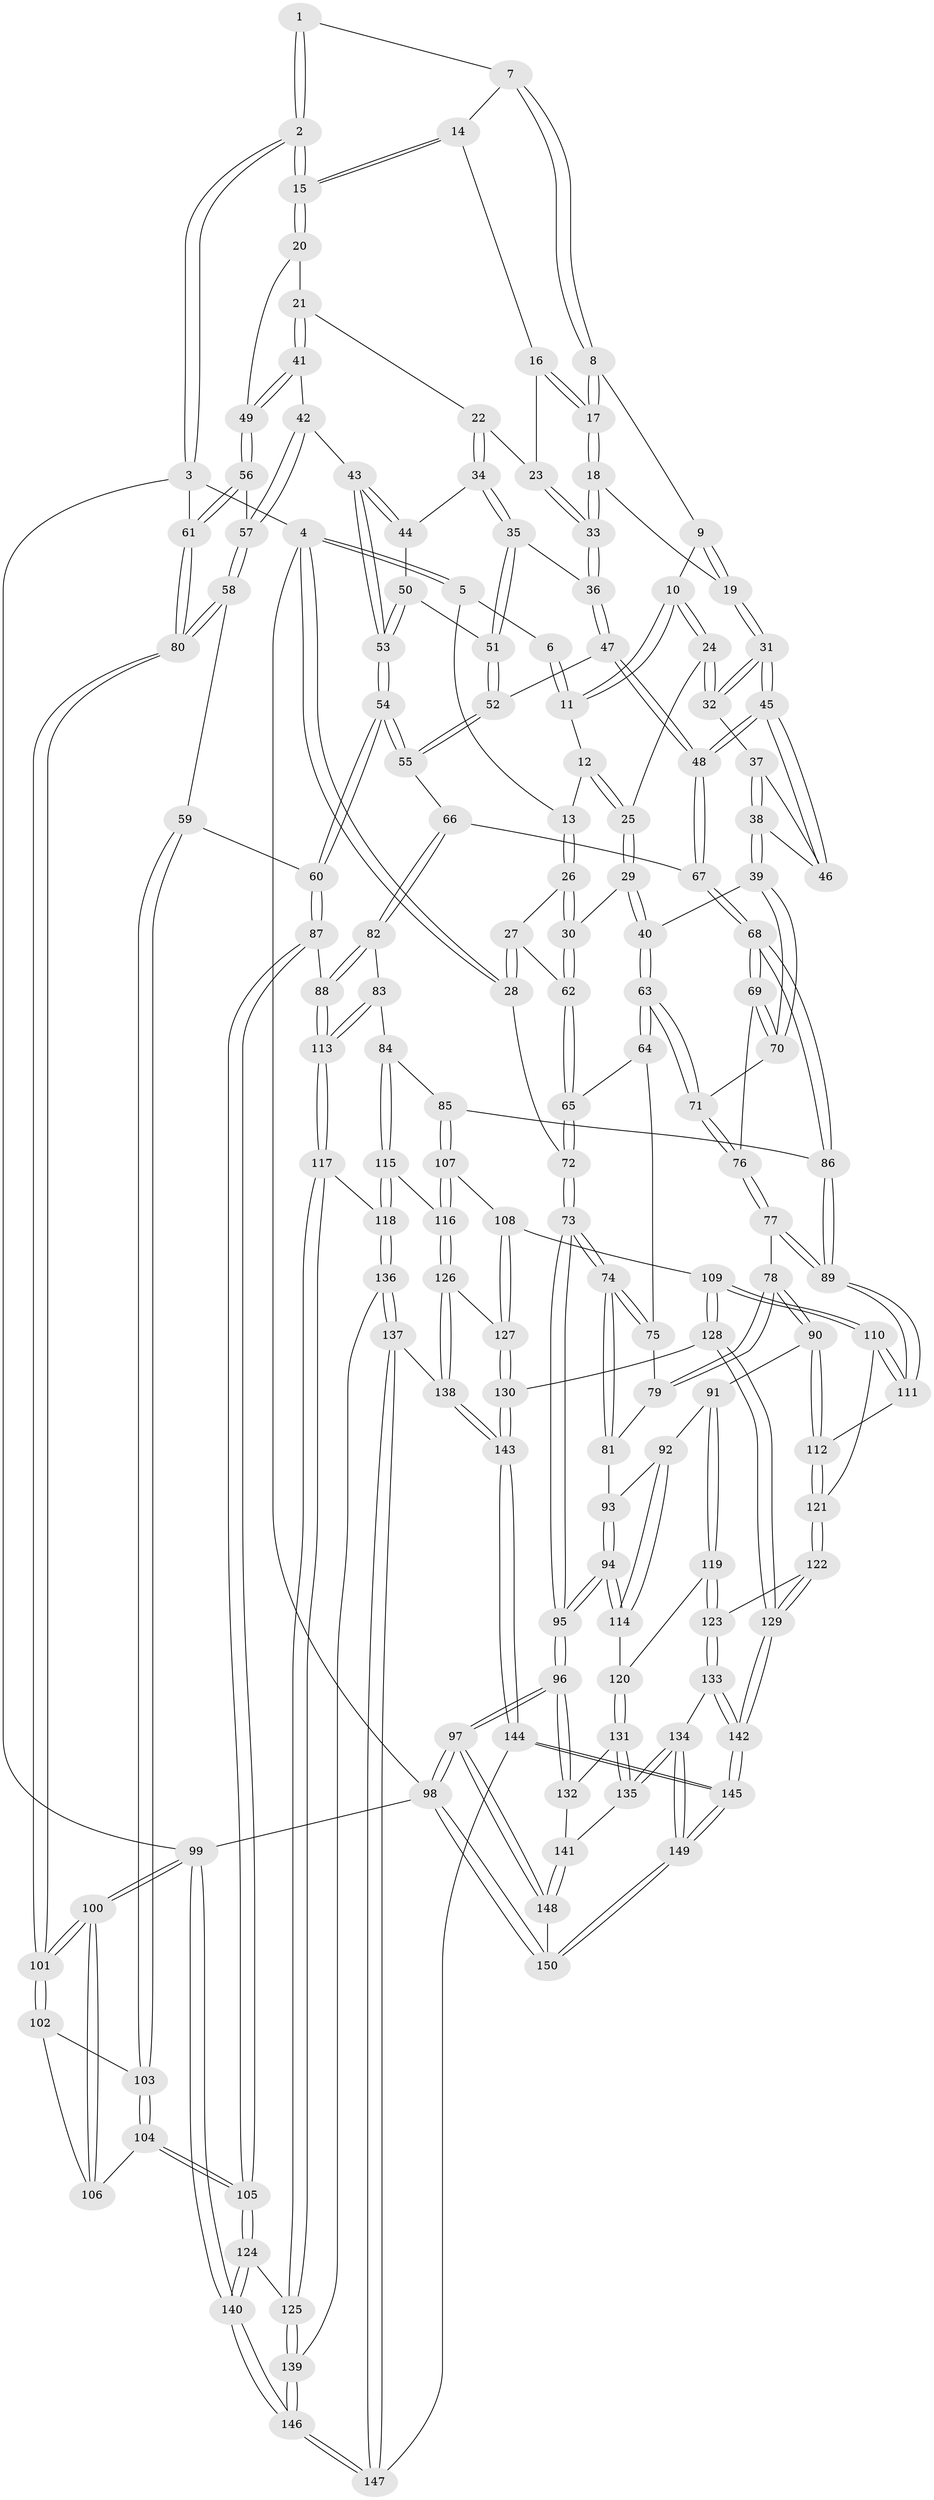 // Generated by graph-tools (version 1.1) at 2025/03/03/09/25 03:03:15]
// undirected, 150 vertices, 372 edges
graph export_dot {
graph [start="1"]
  node [color=gray90,style=filled];
  1 [pos="+0.5007353227383892+0"];
  2 [pos="+1+0"];
  3 [pos="+1+0"];
  4 [pos="+0+0"];
  5 [pos="+0.011479589206008934+0"];
  6 [pos="+0.46149432980603516+0"];
  7 [pos="+0.5903320293373098+0.06940724486820661"];
  8 [pos="+0.5868536979534146+0.0802301864307121"];
  9 [pos="+0.5288707901022592+0.10923531220706398"];
  10 [pos="+0.428017366248484+0.13786410237491153"];
  11 [pos="+0.40703957070276797+0.08245546475426473"];
  12 [pos="+0.20331935129660242+0.08694259450266931"];
  13 [pos="+0.1939492824291889+0.08234409969698678"];
  14 [pos="+0.7500120292847815+0.06496838694544592"];
  15 [pos="+1+0"];
  16 [pos="+0.7202617084689004+0.15048915478835695"];
  17 [pos="+0.6083502272885075+0.16571799063899817"];
  18 [pos="+0.5925949689488919+0.24221580505299825"];
  19 [pos="+0.5290992873190418+0.2501307676981971"];
  20 [pos="+1+0.031553182997930765"];
  21 [pos="+0.881174948316512+0.21440948314012587"];
  22 [pos="+0.7924383596243734+0.2388197164800239"];
  23 [pos="+0.7268761192071642+0.18067592179817424"];
  24 [pos="+0.417289773336268+0.21139364372080663"];
  25 [pos="+0.33180795589283485+0.2223365332803889"];
  26 [pos="+0.14283272743068218+0.22719839520463062"];
  27 [pos="+0+0.2122006662328035"];
  28 [pos="+0+0.16524204261457068"];
  29 [pos="+0.23602637099312904+0.3464932414312372"];
  30 [pos="+0.1878870899919551+0.34488307734278556"];
  31 [pos="+0.5257542522380725+0.25090696585076805"];
  32 [pos="+0.41897561380530923+0.21322631622542298"];
  33 [pos="+0.6308702495869309+0.27177093883747927"];
  34 [pos="+0.7474346084927055+0.2959174394560154"];
  35 [pos="+0.6451847664032562+0.2926517637178765"];
  36 [pos="+0.6445675264380346+0.2924605694782917"];
  37 [pos="+0.4153195041364102+0.2546279084266043"];
  38 [pos="+0.3461916506042016+0.40722792483949743"];
  39 [pos="+0.34413900646549184+0.40793782078930585"];
  40 [pos="+0.3117361231794923+0.40349473322640106"];
  41 [pos="+0.8683034927983184+0.3720216687232293"];
  42 [pos="+0.8341783518261336+0.38720612784574593"];
  43 [pos="+0.8320258652244973+0.3875568867836584"];
  44 [pos="+0.7602502795075343+0.32368229380663255"];
  45 [pos="+0.49591564276358274+0.4151381621258731"];
  46 [pos="+0.4634948694997308+0.40538809255330754"];
  47 [pos="+0.6257918752391078+0.3358681600937093"];
  48 [pos="+0.5511409542825191+0.4715544344434436"];
  49 [pos="+0.9330326143308921+0.39631955512633144"];
  50 [pos="+0.7153741607703132+0.4002215636821743"];
  51 [pos="+0.7112737795455384+0.4028803292437033"];
  52 [pos="+0.699229247279627+0.4307377652900606"];
  53 [pos="+0.819799899576567+0.4003556064232557"];
  54 [pos="+0.7400504587970987+0.552325855408093"];
  55 [pos="+0.6702259044506041+0.525828274474026"];
  56 [pos="+0.9388415980375986+0.4017966019653105"];
  57 [pos="+0.8918140643512781+0.5423113084804947"];
  58 [pos="+0.8904523885163278+0.5557498079826462"];
  59 [pos="+0.8521639262142626+0.5913090412799792"];
  60 [pos="+0.7786902578055723+0.588075945570844"];
  61 [pos="+1+0.46002139997169395"];
  62 [pos="+0.13591178257980044+0.39229681309592207"];
  63 [pos="+0.26941148062819525+0.5244490380499554"];
  64 [pos="+0.12333137573180422+0.45793974430004725"];
  65 [pos="+0.1306687335142244+0.40577469125165905"];
  66 [pos="+0.6058895449979363+0.5260715453987314"];
  67 [pos="+0.5657439426179353+0.5127947213443004"];
  68 [pos="+0.4717042621432238+0.5893975490119403"];
  69 [pos="+0.4252502113329614+0.565242530674539"];
  70 [pos="+0.383606336500521+0.5252922093671535"];
  71 [pos="+0.2728869109327352+0.5420874798359554"];
  72 [pos="+0+0.4332872029949575"];
  73 [pos="+0+0.5819217101058324"];
  74 [pos="+0+0.5703421137667524"];
  75 [pos="+0.11718284202692181+0.47132145499619904"];
  76 [pos="+0.2602666522359239+0.6010279686501508"];
  77 [pos="+0.23915241583508706+0.6401153816473568"];
  78 [pos="+0.23097656442568806+0.6421057748318626"];
  79 [pos="+0.15338416511275493+0.59031598184253"];
  80 [pos="+1+0.5076218135343011"];
  81 [pos="+0.06752295156988568+0.6307920878591204"];
  82 [pos="+0.6155995471285767+0.6641263971746896"];
  83 [pos="+0.5850591211290505+0.710453310650304"];
  84 [pos="+0.5712391312052755+0.7224281238819362"];
  85 [pos="+0.47604684655220186+0.6461500762023179"];
  86 [pos="+0.46291785683360703+0.621871825677318"];
  87 [pos="+0.7426271440910622+0.6995530801843568"];
  88 [pos="+0.7074106107081259+0.723965721837039"];
  89 [pos="+0.3482364556521848+0.706070795125426"];
  90 [pos="+0.1907759655401152+0.705784638424877"];
  91 [pos="+0.17182230614350286+0.7174172296110544"];
  92 [pos="+0.12502259700011845+0.7181330054605052"];
  93 [pos="+0.07329201563253625+0.6583462777352468"];
  94 [pos="+0+0.7812873999478678"];
  95 [pos="+0+0.7975583349866106"];
  96 [pos="+0+1"];
  97 [pos="+0+1"];
  98 [pos="+0+1"];
  99 [pos="+1+1"];
  100 [pos="+1+0.892608109174362"];
  101 [pos="+1+0.6726552474034546"];
  102 [pos="+0.9461787903812124+0.6650916587214087"];
  103 [pos="+0.8807839668256942+0.6311158848972191"];
  104 [pos="+0.8686239309358621+0.816605252522914"];
  105 [pos="+0.855919079830929+0.8232098753029825"];
  106 [pos="+0.946506209218274+0.8120919041784564"];
  107 [pos="+0.481813245144172+0.7859850534772402"];
  108 [pos="+0.3901133393563474+0.7826220690189489"];
  109 [pos="+0.3598229697616957+0.7711153235897648"];
  110 [pos="+0.35682098727444883+0.7656397805748276"];
  111 [pos="+0.35091842902495085+0.736363823652064"];
  112 [pos="+0.229305908167557+0.7714488079020382"];
  113 [pos="+0.6995932085075742+0.7354841873122948"];
  114 [pos="+0.029955917380858343+0.7863736883187797"];
  115 [pos="+0.5716155281178417+0.7886727672726884"];
  116 [pos="+0.5199569508282307+0.8155871488943041"];
  117 [pos="+0.6633972340588202+0.8150402678194247"];
  118 [pos="+0.6606966444009355+0.8150968563872192"];
  119 [pos="+0.15721762784423574+0.7897523039820353"];
  120 [pos="+0.058996721363360115+0.8077917504978419"];
  121 [pos="+0.23943046547933294+0.8105021464508176"];
  122 [pos="+0.21830828332202987+0.8680986619364524"];
  123 [pos="+0.19065620225609622+0.8705074287619301"];
  124 [pos="+0.8281254733704859+0.8659105306712818"];
  125 [pos="+0.7016140792515627+0.8570341589651366"];
  126 [pos="+0.5068723592187572+0.8749879584438951"];
  127 [pos="+0.43458383077837187+0.8767552767676373"];
  128 [pos="+0.331782089917338+0.87422938848614"];
  129 [pos="+0.2783034322186191+0.9032216134183083"];
  130 [pos="+0.38968966352812395+0.9051990544915537"];
  131 [pos="+0.07948590368918329+0.8367555859637598"];
  132 [pos="+0.037317758583498464+0.9085154483233028"];
  133 [pos="+0.15060580595852333+0.8954171764908303"];
  134 [pos="+0.1428625442661194+0.8979655711389918"];
  135 [pos="+0.1420627924772941+0.8979905061843538"];
  136 [pos="+0.5898188061987771+0.9052490099637613"];
  137 [pos="+0.5468873407348385+0.9358380318863359"];
  138 [pos="+0.5073661903208734+0.8763031995971321"];
  139 [pos="+0.6840565649825634+0.918568119237737"];
  140 [pos="+0.8965252393521681+1"];
  141 [pos="+0.13451130806112954+0.9039027218857484"];
  142 [pos="+0.28923831227406305+1"];
  143 [pos="+0.40768692109980925+0.9810386182315334"];
  144 [pos="+0.40050207959185985+1"];
  145 [pos="+0.31757786059010534+1"];
  146 [pos="+0.6553230937072267+1"];
  147 [pos="+0.591661989650056+1"];
  148 [pos="+0.1138950367824479+0.9324417144515075"];
  149 [pos="+0.2166560896748655+1"];
  150 [pos="+0.18746351694753477+1"];
  1 -- 2;
  1 -- 2;
  1 -- 7;
  2 -- 3;
  2 -- 3;
  2 -- 15;
  2 -- 15;
  3 -- 4;
  3 -- 61;
  3 -- 99;
  4 -- 5;
  4 -- 5;
  4 -- 28;
  4 -- 28;
  4 -- 98;
  5 -- 6;
  5 -- 13;
  6 -- 11;
  6 -- 11;
  7 -- 8;
  7 -- 8;
  7 -- 14;
  8 -- 9;
  8 -- 17;
  8 -- 17;
  9 -- 10;
  9 -- 19;
  9 -- 19;
  10 -- 11;
  10 -- 11;
  10 -- 24;
  10 -- 24;
  11 -- 12;
  12 -- 13;
  12 -- 25;
  12 -- 25;
  13 -- 26;
  13 -- 26;
  14 -- 15;
  14 -- 15;
  14 -- 16;
  15 -- 20;
  15 -- 20;
  16 -- 17;
  16 -- 17;
  16 -- 23;
  17 -- 18;
  17 -- 18;
  18 -- 19;
  18 -- 33;
  18 -- 33;
  19 -- 31;
  19 -- 31;
  20 -- 21;
  20 -- 49;
  21 -- 22;
  21 -- 41;
  21 -- 41;
  22 -- 23;
  22 -- 34;
  22 -- 34;
  23 -- 33;
  23 -- 33;
  24 -- 25;
  24 -- 32;
  24 -- 32;
  25 -- 29;
  25 -- 29;
  26 -- 27;
  26 -- 30;
  26 -- 30;
  27 -- 28;
  27 -- 28;
  27 -- 62;
  28 -- 72;
  29 -- 30;
  29 -- 40;
  29 -- 40;
  30 -- 62;
  30 -- 62;
  31 -- 32;
  31 -- 32;
  31 -- 45;
  31 -- 45;
  32 -- 37;
  33 -- 36;
  33 -- 36;
  34 -- 35;
  34 -- 35;
  34 -- 44;
  35 -- 36;
  35 -- 51;
  35 -- 51;
  36 -- 47;
  36 -- 47;
  37 -- 38;
  37 -- 38;
  37 -- 46;
  38 -- 39;
  38 -- 39;
  38 -- 46;
  39 -- 40;
  39 -- 70;
  39 -- 70;
  40 -- 63;
  40 -- 63;
  41 -- 42;
  41 -- 49;
  41 -- 49;
  42 -- 43;
  42 -- 57;
  42 -- 57;
  43 -- 44;
  43 -- 44;
  43 -- 53;
  43 -- 53;
  44 -- 50;
  45 -- 46;
  45 -- 46;
  45 -- 48;
  45 -- 48;
  47 -- 48;
  47 -- 48;
  47 -- 52;
  48 -- 67;
  48 -- 67;
  49 -- 56;
  49 -- 56;
  50 -- 51;
  50 -- 53;
  50 -- 53;
  51 -- 52;
  51 -- 52;
  52 -- 55;
  52 -- 55;
  53 -- 54;
  53 -- 54;
  54 -- 55;
  54 -- 55;
  54 -- 60;
  54 -- 60;
  55 -- 66;
  56 -- 57;
  56 -- 61;
  56 -- 61;
  57 -- 58;
  57 -- 58;
  58 -- 59;
  58 -- 80;
  58 -- 80;
  59 -- 60;
  59 -- 103;
  59 -- 103;
  60 -- 87;
  60 -- 87;
  61 -- 80;
  61 -- 80;
  62 -- 65;
  62 -- 65;
  63 -- 64;
  63 -- 64;
  63 -- 71;
  63 -- 71;
  64 -- 65;
  64 -- 75;
  65 -- 72;
  65 -- 72;
  66 -- 67;
  66 -- 82;
  66 -- 82;
  67 -- 68;
  67 -- 68;
  68 -- 69;
  68 -- 69;
  68 -- 86;
  68 -- 86;
  69 -- 70;
  69 -- 70;
  69 -- 76;
  70 -- 71;
  71 -- 76;
  71 -- 76;
  72 -- 73;
  72 -- 73;
  73 -- 74;
  73 -- 74;
  73 -- 95;
  73 -- 95;
  74 -- 75;
  74 -- 75;
  74 -- 81;
  74 -- 81;
  75 -- 79;
  76 -- 77;
  76 -- 77;
  77 -- 78;
  77 -- 89;
  77 -- 89;
  78 -- 79;
  78 -- 79;
  78 -- 90;
  78 -- 90;
  79 -- 81;
  80 -- 101;
  80 -- 101;
  81 -- 93;
  82 -- 83;
  82 -- 88;
  82 -- 88;
  83 -- 84;
  83 -- 113;
  83 -- 113;
  84 -- 85;
  84 -- 115;
  84 -- 115;
  85 -- 86;
  85 -- 107;
  85 -- 107;
  86 -- 89;
  86 -- 89;
  87 -- 88;
  87 -- 105;
  87 -- 105;
  88 -- 113;
  88 -- 113;
  89 -- 111;
  89 -- 111;
  90 -- 91;
  90 -- 112;
  90 -- 112;
  91 -- 92;
  91 -- 119;
  91 -- 119;
  92 -- 93;
  92 -- 114;
  92 -- 114;
  93 -- 94;
  93 -- 94;
  94 -- 95;
  94 -- 95;
  94 -- 114;
  94 -- 114;
  95 -- 96;
  95 -- 96;
  96 -- 97;
  96 -- 97;
  96 -- 132;
  96 -- 132;
  97 -- 98;
  97 -- 98;
  97 -- 148;
  97 -- 148;
  98 -- 99;
  98 -- 150;
  98 -- 150;
  99 -- 100;
  99 -- 100;
  99 -- 140;
  99 -- 140;
  100 -- 101;
  100 -- 101;
  100 -- 106;
  100 -- 106;
  101 -- 102;
  101 -- 102;
  102 -- 103;
  102 -- 106;
  103 -- 104;
  103 -- 104;
  104 -- 105;
  104 -- 105;
  104 -- 106;
  105 -- 124;
  105 -- 124;
  107 -- 108;
  107 -- 116;
  107 -- 116;
  108 -- 109;
  108 -- 127;
  108 -- 127;
  109 -- 110;
  109 -- 110;
  109 -- 128;
  109 -- 128;
  110 -- 111;
  110 -- 111;
  110 -- 121;
  111 -- 112;
  112 -- 121;
  112 -- 121;
  113 -- 117;
  113 -- 117;
  114 -- 120;
  115 -- 116;
  115 -- 118;
  115 -- 118;
  116 -- 126;
  116 -- 126;
  117 -- 118;
  117 -- 125;
  117 -- 125;
  118 -- 136;
  118 -- 136;
  119 -- 120;
  119 -- 123;
  119 -- 123;
  120 -- 131;
  120 -- 131;
  121 -- 122;
  121 -- 122;
  122 -- 123;
  122 -- 129;
  122 -- 129;
  123 -- 133;
  123 -- 133;
  124 -- 125;
  124 -- 140;
  124 -- 140;
  125 -- 139;
  125 -- 139;
  126 -- 127;
  126 -- 138;
  126 -- 138;
  127 -- 130;
  127 -- 130;
  128 -- 129;
  128 -- 129;
  128 -- 130;
  129 -- 142;
  129 -- 142;
  130 -- 143;
  130 -- 143;
  131 -- 132;
  131 -- 135;
  131 -- 135;
  132 -- 141;
  133 -- 134;
  133 -- 142;
  133 -- 142;
  134 -- 135;
  134 -- 135;
  134 -- 149;
  134 -- 149;
  135 -- 141;
  136 -- 137;
  136 -- 137;
  136 -- 139;
  137 -- 138;
  137 -- 147;
  137 -- 147;
  138 -- 143;
  138 -- 143;
  139 -- 146;
  139 -- 146;
  140 -- 146;
  140 -- 146;
  141 -- 148;
  141 -- 148;
  142 -- 145;
  142 -- 145;
  143 -- 144;
  143 -- 144;
  144 -- 145;
  144 -- 145;
  144 -- 147;
  145 -- 149;
  145 -- 149;
  146 -- 147;
  146 -- 147;
  148 -- 150;
  149 -- 150;
  149 -- 150;
}
